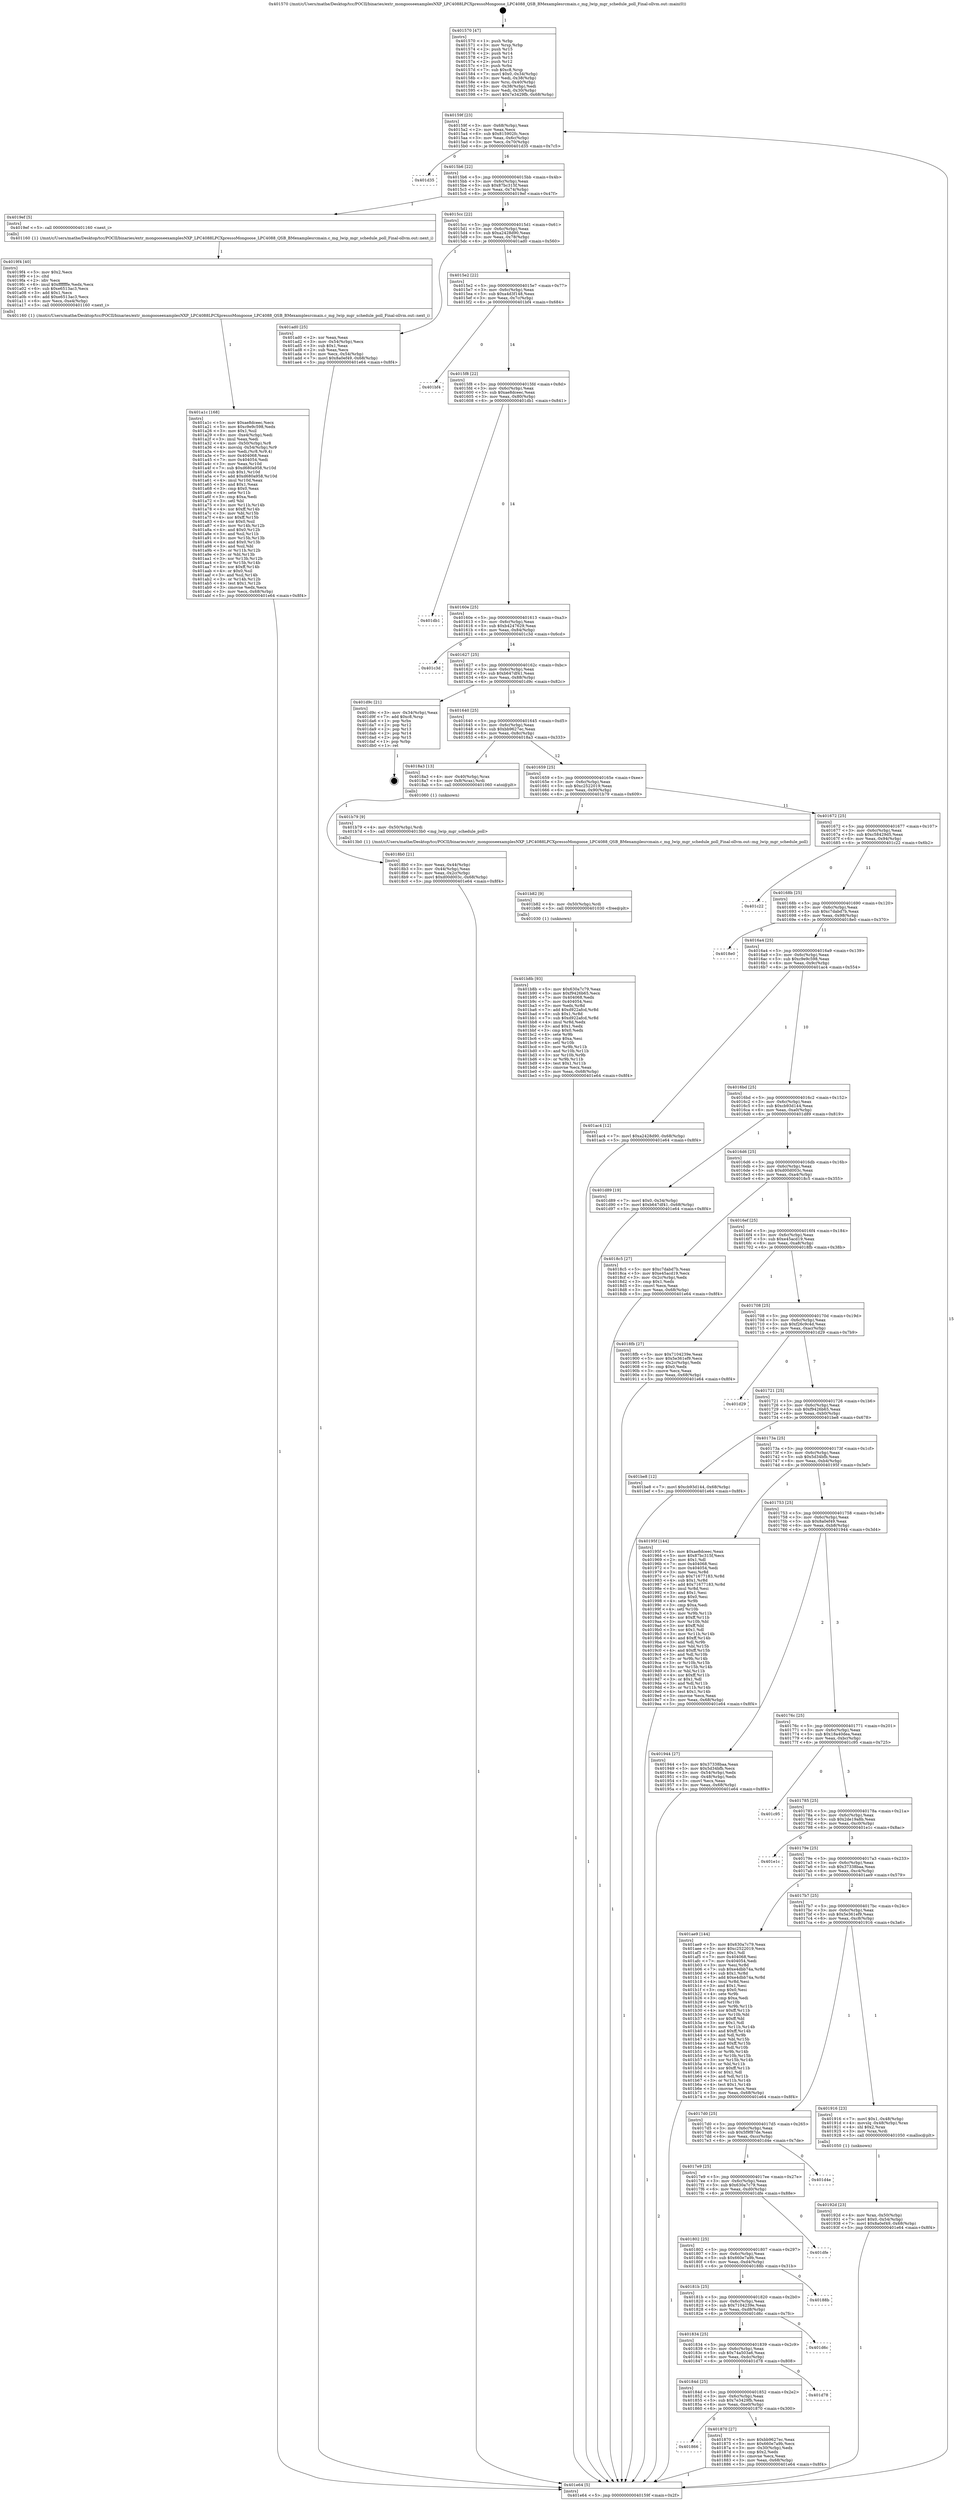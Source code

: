 digraph "0x401570" {
  label = "0x401570 (/mnt/c/Users/mathe/Desktop/tcc/POCII/binaries/extr_mongooseexamplesNXP_LPC4088LPCXpressoMongoose_LPC4088_QSB_BMexamplesrcmain.c_mg_lwip_mgr_schedule_poll_Final-ollvm.out::main(0))"
  labelloc = "t"
  node[shape=record]

  Entry [label="",width=0.3,height=0.3,shape=circle,fillcolor=black,style=filled]
  "0x40159f" [label="{
     0x40159f [23]\l
     | [instrs]\l
     &nbsp;&nbsp;0x40159f \<+3\>: mov -0x68(%rbp),%eax\l
     &nbsp;&nbsp;0x4015a2 \<+2\>: mov %eax,%ecx\l
     &nbsp;&nbsp;0x4015a4 \<+6\>: sub $0x815902fc,%ecx\l
     &nbsp;&nbsp;0x4015aa \<+3\>: mov %eax,-0x6c(%rbp)\l
     &nbsp;&nbsp;0x4015ad \<+3\>: mov %ecx,-0x70(%rbp)\l
     &nbsp;&nbsp;0x4015b0 \<+6\>: je 0000000000401d35 \<main+0x7c5\>\l
  }"]
  "0x401d35" [label="{
     0x401d35\l
  }", style=dashed]
  "0x4015b6" [label="{
     0x4015b6 [22]\l
     | [instrs]\l
     &nbsp;&nbsp;0x4015b6 \<+5\>: jmp 00000000004015bb \<main+0x4b\>\l
     &nbsp;&nbsp;0x4015bb \<+3\>: mov -0x6c(%rbp),%eax\l
     &nbsp;&nbsp;0x4015be \<+5\>: sub $0x87bc315f,%eax\l
     &nbsp;&nbsp;0x4015c3 \<+3\>: mov %eax,-0x74(%rbp)\l
     &nbsp;&nbsp;0x4015c6 \<+6\>: je 00000000004019ef \<main+0x47f\>\l
  }"]
  Exit [label="",width=0.3,height=0.3,shape=circle,fillcolor=black,style=filled,peripheries=2]
  "0x4019ef" [label="{
     0x4019ef [5]\l
     | [instrs]\l
     &nbsp;&nbsp;0x4019ef \<+5\>: call 0000000000401160 \<next_i\>\l
     | [calls]\l
     &nbsp;&nbsp;0x401160 \{1\} (/mnt/c/Users/mathe/Desktop/tcc/POCII/binaries/extr_mongooseexamplesNXP_LPC4088LPCXpressoMongoose_LPC4088_QSB_BMexamplesrcmain.c_mg_lwip_mgr_schedule_poll_Final-ollvm.out::next_i)\l
  }"]
  "0x4015cc" [label="{
     0x4015cc [22]\l
     | [instrs]\l
     &nbsp;&nbsp;0x4015cc \<+5\>: jmp 00000000004015d1 \<main+0x61\>\l
     &nbsp;&nbsp;0x4015d1 \<+3\>: mov -0x6c(%rbp),%eax\l
     &nbsp;&nbsp;0x4015d4 \<+5\>: sub $0xa2428d90,%eax\l
     &nbsp;&nbsp;0x4015d9 \<+3\>: mov %eax,-0x78(%rbp)\l
     &nbsp;&nbsp;0x4015dc \<+6\>: je 0000000000401ad0 \<main+0x560\>\l
  }"]
  "0x401b8b" [label="{
     0x401b8b [93]\l
     | [instrs]\l
     &nbsp;&nbsp;0x401b8b \<+5\>: mov $0x630a7c79,%eax\l
     &nbsp;&nbsp;0x401b90 \<+5\>: mov $0xf9426b65,%ecx\l
     &nbsp;&nbsp;0x401b95 \<+7\>: mov 0x404068,%edx\l
     &nbsp;&nbsp;0x401b9c \<+7\>: mov 0x404054,%esi\l
     &nbsp;&nbsp;0x401ba3 \<+3\>: mov %edx,%r8d\l
     &nbsp;&nbsp;0x401ba6 \<+7\>: add $0xd922afcd,%r8d\l
     &nbsp;&nbsp;0x401bad \<+4\>: sub $0x1,%r8d\l
     &nbsp;&nbsp;0x401bb1 \<+7\>: sub $0xd922afcd,%r8d\l
     &nbsp;&nbsp;0x401bb8 \<+4\>: imul %r8d,%edx\l
     &nbsp;&nbsp;0x401bbc \<+3\>: and $0x1,%edx\l
     &nbsp;&nbsp;0x401bbf \<+3\>: cmp $0x0,%edx\l
     &nbsp;&nbsp;0x401bc2 \<+4\>: sete %r9b\l
     &nbsp;&nbsp;0x401bc6 \<+3\>: cmp $0xa,%esi\l
     &nbsp;&nbsp;0x401bc9 \<+4\>: setl %r10b\l
     &nbsp;&nbsp;0x401bcd \<+3\>: mov %r9b,%r11b\l
     &nbsp;&nbsp;0x401bd0 \<+3\>: and %r10b,%r11b\l
     &nbsp;&nbsp;0x401bd3 \<+3\>: xor %r10b,%r9b\l
     &nbsp;&nbsp;0x401bd6 \<+3\>: or %r9b,%r11b\l
     &nbsp;&nbsp;0x401bd9 \<+4\>: test $0x1,%r11b\l
     &nbsp;&nbsp;0x401bdd \<+3\>: cmovne %ecx,%eax\l
     &nbsp;&nbsp;0x401be0 \<+3\>: mov %eax,-0x68(%rbp)\l
     &nbsp;&nbsp;0x401be3 \<+5\>: jmp 0000000000401e64 \<main+0x8f4\>\l
  }"]
  "0x401ad0" [label="{
     0x401ad0 [25]\l
     | [instrs]\l
     &nbsp;&nbsp;0x401ad0 \<+2\>: xor %eax,%eax\l
     &nbsp;&nbsp;0x401ad2 \<+3\>: mov -0x54(%rbp),%ecx\l
     &nbsp;&nbsp;0x401ad5 \<+3\>: sub $0x1,%eax\l
     &nbsp;&nbsp;0x401ad8 \<+2\>: sub %eax,%ecx\l
     &nbsp;&nbsp;0x401ada \<+3\>: mov %ecx,-0x54(%rbp)\l
     &nbsp;&nbsp;0x401add \<+7\>: movl $0x8a0ef49,-0x68(%rbp)\l
     &nbsp;&nbsp;0x401ae4 \<+5\>: jmp 0000000000401e64 \<main+0x8f4\>\l
  }"]
  "0x4015e2" [label="{
     0x4015e2 [22]\l
     | [instrs]\l
     &nbsp;&nbsp;0x4015e2 \<+5\>: jmp 00000000004015e7 \<main+0x77\>\l
     &nbsp;&nbsp;0x4015e7 \<+3\>: mov -0x6c(%rbp),%eax\l
     &nbsp;&nbsp;0x4015ea \<+5\>: sub $0xa4d3f148,%eax\l
     &nbsp;&nbsp;0x4015ef \<+3\>: mov %eax,-0x7c(%rbp)\l
     &nbsp;&nbsp;0x4015f2 \<+6\>: je 0000000000401bf4 \<main+0x684\>\l
  }"]
  "0x401b82" [label="{
     0x401b82 [9]\l
     | [instrs]\l
     &nbsp;&nbsp;0x401b82 \<+4\>: mov -0x50(%rbp),%rdi\l
     &nbsp;&nbsp;0x401b86 \<+5\>: call 0000000000401030 \<free@plt\>\l
     | [calls]\l
     &nbsp;&nbsp;0x401030 \{1\} (unknown)\l
  }"]
  "0x401bf4" [label="{
     0x401bf4\l
  }", style=dashed]
  "0x4015f8" [label="{
     0x4015f8 [22]\l
     | [instrs]\l
     &nbsp;&nbsp;0x4015f8 \<+5\>: jmp 00000000004015fd \<main+0x8d\>\l
     &nbsp;&nbsp;0x4015fd \<+3\>: mov -0x6c(%rbp),%eax\l
     &nbsp;&nbsp;0x401600 \<+5\>: sub $0xae8dceec,%eax\l
     &nbsp;&nbsp;0x401605 \<+3\>: mov %eax,-0x80(%rbp)\l
     &nbsp;&nbsp;0x401608 \<+6\>: je 0000000000401db1 \<main+0x841\>\l
  }"]
  "0x401a1c" [label="{
     0x401a1c [168]\l
     | [instrs]\l
     &nbsp;&nbsp;0x401a1c \<+5\>: mov $0xae8dceec,%ecx\l
     &nbsp;&nbsp;0x401a21 \<+5\>: mov $0xc9e9c598,%edx\l
     &nbsp;&nbsp;0x401a26 \<+3\>: mov $0x1,%sil\l
     &nbsp;&nbsp;0x401a29 \<+6\>: mov -0xe4(%rbp),%edi\l
     &nbsp;&nbsp;0x401a2f \<+3\>: imul %eax,%edi\l
     &nbsp;&nbsp;0x401a32 \<+4\>: mov -0x50(%rbp),%r8\l
     &nbsp;&nbsp;0x401a36 \<+4\>: movslq -0x54(%rbp),%r9\l
     &nbsp;&nbsp;0x401a3a \<+4\>: mov %edi,(%r8,%r9,4)\l
     &nbsp;&nbsp;0x401a3e \<+7\>: mov 0x404068,%eax\l
     &nbsp;&nbsp;0x401a45 \<+7\>: mov 0x404054,%edi\l
     &nbsp;&nbsp;0x401a4c \<+3\>: mov %eax,%r10d\l
     &nbsp;&nbsp;0x401a4f \<+7\>: sub $0xd680a958,%r10d\l
     &nbsp;&nbsp;0x401a56 \<+4\>: sub $0x1,%r10d\l
     &nbsp;&nbsp;0x401a5a \<+7\>: add $0xd680a958,%r10d\l
     &nbsp;&nbsp;0x401a61 \<+4\>: imul %r10d,%eax\l
     &nbsp;&nbsp;0x401a65 \<+3\>: and $0x1,%eax\l
     &nbsp;&nbsp;0x401a68 \<+3\>: cmp $0x0,%eax\l
     &nbsp;&nbsp;0x401a6b \<+4\>: sete %r11b\l
     &nbsp;&nbsp;0x401a6f \<+3\>: cmp $0xa,%edi\l
     &nbsp;&nbsp;0x401a72 \<+3\>: setl %bl\l
     &nbsp;&nbsp;0x401a75 \<+3\>: mov %r11b,%r14b\l
     &nbsp;&nbsp;0x401a78 \<+4\>: xor $0xff,%r14b\l
     &nbsp;&nbsp;0x401a7c \<+3\>: mov %bl,%r15b\l
     &nbsp;&nbsp;0x401a7f \<+4\>: xor $0xff,%r15b\l
     &nbsp;&nbsp;0x401a83 \<+4\>: xor $0x0,%sil\l
     &nbsp;&nbsp;0x401a87 \<+3\>: mov %r14b,%r12b\l
     &nbsp;&nbsp;0x401a8a \<+4\>: and $0x0,%r12b\l
     &nbsp;&nbsp;0x401a8e \<+3\>: and %sil,%r11b\l
     &nbsp;&nbsp;0x401a91 \<+3\>: mov %r15b,%r13b\l
     &nbsp;&nbsp;0x401a94 \<+4\>: and $0x0,%r13b\l
     &nbsp;&nbsp;0x401a98 \<+3\>: and %sil,%bl\l
     &nbsp;&nbsp;0x401a9b \<+3\>: or %r11b,%r12b\l
     &nbsp;&nbsp;0x401a9e \<+3\>: or %bl,%r13b\l
     &nbsp;&nbsp;0x401aa1 \<+3\>: xor %r13b,%r12b\l
     &nbsp;&nbsp;0x401aa4 \<+3\>: or %r15b,%r14b\l
     &nbsp;&nbsp;0x401aa7 \<+4\>: xor $0xff,%r14b\l
     &nbsp;&nbsp;0x401aab \<+4\>: or $0x0,%sil\l
     &nbsp;&nbsp;0x401aaf \<+3\>: and %sil,%r14b\l
     &nbsp;&nbsp;0x401ab2 \<+3\>: or %r14b,%r12b\l
     &nbsp;&nbsp;0x401ab5 \<+4\>: test $0x1,%r12b\l
     &nbsp;&nbsp;0x401ab9 \<+3\>: cmovne %edx,%ecx\l
     &nbsp;&nbsp;0x401abc \<+3\>: mov %ecx,-0x68(%rbp)\l
     &nbsp;&nbsp;0x401abf \<+5\>: jmp 0000000000401e64 \<main+0x8f4\>\l
  }"]
  "0x401db1" [label="{
     0x401db1\l
  }", style=dashed]
  "0x40160e" [label="{
     0x40160e [25]\l
     | [instrs]\l
     &nbsp;&nbsp;0x40160e \<+5\>: jmp 0000000000401613 \<main+0xa3\>\l
     &nbsp;&nbsp;0x401613 \<+3\>: mov -0x6c(%rbp),%eax\l
     &nbsp;&nbsp;0x401616 \<+5\>: sub $0xb4247629,%eax\l
     &nbsp;&nbsp;0x40161b \<+6\>: mov %eax,-0x84(%rbp)\l
     &nbsp;&nbsp;0x401621 \<+6\>: je 0000000000401c3d \<main+0x6cd\>\l
  }"]
  "0x4019f4" [label="{
     0x4019f4 [40]\l
     | [instrs]\l
     &nbsp;&nbsp;0x4019f4 \<+5\>: mov $0x2,%ecx\l
     &nbsp;&nbsp;0x4019f9 \<+1\>: cltd\l
     &nbsp;&nbsp;0x4019fa \<+2\>: idiv %ecx\l
     &nbsp;&nbsp;0x4019fc \<+6\>: imul $0xfffffffe,%edx,%ecx\l
     &nbsp;&nbsp;0x401a02 \<+6\>: sub $0xe6513ac3,%ecx\l
     &nbsp;&nbsp;0x401a08 \<+3\>: add $0x1,%ecx\l
     &nbsp;&nbsp;0x401a0b \<+6\>: add $0xe6513ac3,%ecx\l
     &nbsp;&nbsp;0x401a11 \<+6\>: mov %ecx,-0xe4(%rbp)\l
     &nbsp;&nbsp;0x401a17 \<+5\>: call 0000000000401160 \<next_i\>\l
     | [calls]\l
     &nbsp;&nbsp;0x401160 \{1\} (/mnt/c/Users/mathe/Desktop/tcc/POCII/binaries/extr_mongooseexamplesNXP_LPC4088LPCXpressoMongoose_LPC4088_QSB_BMexamplesrcmain.c_mg_lwip_mgr_schedule_poll_Final-ollvm.out::next_i)\l
  }"]
  "0x401c3d" [label="{
     0x401c3d\l
  }", style=dashed]
  "0x401627" [label="{
     0x401627 [25]\l
     | [instrs]\l
     &nbsp;&nbsp;0x401627 \<+5\>: jmp 000000000040162c \<main+0xbc\>\l
     &nbsp;&nbsp;0x40162c \<+3\>: mov -0x6c(%rbp),%eax\l
     &nbsp;&nbsp;0x40162f \<+5\>: sub $0xb647df41,%eax\l
     &nbsp;&nbsp;0x401634 \<+6\>: mov %eax,-0x88(%rbp)\l
     &nbsp;&nbsp;0x40163a \<+6\>: je 0000000000401d9c \<main+0x82c\>\l
  }"]
  "0x40192d" [label="{
     0x40192d [23]\l
     | [instrs]\l
     &nbsp;&nbsp;0x40192d \<+4\>: mov %rax,-0x50(%rbp)\l
     &nbsp;&nbsp;0x401931 \<+7\>: movl $0x0,-0x54(%rbp)\l
     &nbsp;&nbsp;0x401938 \<+7\>: movl $0x8a0ef49,-0x68(%rbp)\l
     &nbsp;&nbsp;0x40193f \<+5\>: jmp 0000000000401e64 \<main+0x8f4\>\l
  }"]
  "0x401d9c" [label="{
     0x401d9c [21]\l
     | [instrs]\l
     &nbsp;&nbsp;0x401d9c \<+3\>: mov -0x34(%rbp),%eax\l
     &nbsp;&nbsp;0x401d9f \<+7\>: add $0xc8,%rsp\l
     &nbsp;&nbsp;0x401da6 \<+1\>: pop %rbx\l
     &nbsp;&nbsp;0x401da7 \<+2\>: pop %r12\l
     &nbsp;&nbsp;0x401da9 \<+2\>: pop %r13\l
     &nbsp;&nbsp;0x401dab \<+2\>: pop %r14\l
     &nbsp;&nbsp;0x401dad \<+2\>: pop %r15\l
     &nbsp;&nbsp;0x401daf \<+1\>: pop %rbp\l
     &nbsp;&nbsp;0x401db0 \<+1\>: ret\l
  }"]
  "0x401640" [label="{
     0x401640 [25]\l
     | [instrs]\l
     &nbsp;&nbsp;0x401640 \<+5\>: jmp 0000000000401645 \<main+0xd5\>\l
     &nbsp;&nbsp;0x401645 \<+3\>: mov -0x6c(%rbp),%eax\l
     &nbsp;&nbsp;0x401648 \<+5\>: sub $0xbb9627ec,%eax\l
     &nbsp;&nbsp;0x40164d \<+6\>: mov %eax,-0x8c(%rbp)\l
     &nbsp;&nbsp;0x401653 \<+6\>: je 00000000004018a3 \<main+0x333\>\l
  }"]
  "0x4018b0" [label="{
     0x4018b0 [21]\l
     | [instrs]\l
     &nbsp;&nbsp;0x4018b0 \<+3\>: mov %eax,-0x44(%rbp)\l
     &nbsp;&nbsp;0x4018b3 \<+3\>: mov -0x44(%rbp),%eax\l
     &nbsp;&nbsp;0x4018b6 \<+3\>: mov %eax,-0x2c(%rbp)\l
     &nbsp;&nbsp;0x4018b9 \<+7\>: movl $0xd00d003c,-0x68(%rbp)\l
     &nbsp;&nbsp;0x4018c0 \<+5\>: jmp 0000000000401e64 \<main+0x8f4\>\l
  }"]
  "0x4018a3" [label="{
     0x4018a3 [13]\l
     | [instrs]\l
     &nbsp;&nbsp;0x4018a3 \<+4\>: mov -0x40(%rbp),%rax\l
     &nbsp;&nbsp;0x4018a7 \<+4\>: mov 0x8(%rax),%rdi\l
     &nbsp;&nbsp;0x4018ab \<+5\>: call 0000000000401060 \<atoi@plt\>\l
     | [calls]\l
     &nbsp;&nbsp;0x401060 \{1\} (unknown)\l
  }"]
  "0x401659" [label="{
     0x401659 [25]\l
     | [instrs]\l
     &nbsp;&nbsp;0x401659 \<+5\>: jmp 000000000040165e \<main+0xee\>\l
     &nbsp;&nbsp;0x40165e \<+3\>: mov -0x6c(%rbp),%eax\l
     &nbsp;&nbsp;0x401661 \<+5\>: sub $0xc2522019,%eax\l
     &nbsp;&nbsp;0x401666 \<+6\>: mov %eax,-0x90(%rbp)\l
     &nbsp;&nbsp;0x40166c \<+6\>: je 0000000000401b79 \<main+0x609\>\l
  }"]
  "0x401570" [label="{
     0x401570 [47]\l
     | [instrs]\l
     &nbsp;&nbsp;0x401570 \<+1\>: push %rbp\l
     &nbsp;&nbsp;0x401571 \<+3\>: mov %rsp,%rbp\l
     &nbsp;&nbsp;0x401574 \<+2\>: push %r15\l
     &nbsp;&nbsp;0x401576 \<+2\>: push %r14\l
     &nbsp;&nbsp;0x401578 \<+2\>: push %r13\l
     &nbsp;&nbsp;0x40157a \<+2\>: push %r12\l
     &nbsp;&nbsp;0x40157c \<+1\>: push %rbx\l
     &nbsp;&nbsp;0x40157d \<+7\>: sub $0xc8,%rsp\l
     &nbsp;&nbsp;0x401584 \<+7\>: movl $0x0,-0x34(%rbp)\l
     &nbsp;&nbsp;0x40158b \<+3\>: mov %edi,-0x38(%rbp)\l
     &nbsp;&nbsp;0x40158e \<+4\>: mov %rsi,-0x40(%rbp)\l
     &nbsp;&nbsp;0x401592 \<+3\>: mov -0x38(%rbp),%edi\l
     &nbsp;&nbsp;0x401595 \<+3\>: mov %edi,-0x30(%rbp)\l
     &nbsp;&nbsp;0x401598 \<+7\>: movl $0x7e3429fb,-0x68(%rbp)\l
  }"]
  "0x401b79" [label="{
     0x401b79 [9]\l
     | [instrs]\l
     &nbsp;&nbsp;0x401b79 \<+4\>: mov -0x50(%rbp),%rdi\l
     &nbsp;&nbsp;0x401b7d \<+5\>: call 00000000004013b0 \<mg_lwip_mgr_schedule_poll\>\l
     | [calls]\l
     &nbsp;&nbsp;0x4013b0 \{1\} (/mnt/c/Users/mathe/Desktop/tcc/POCII/binaries/extr_mongooseexamplesNXP_LPC4088LPCXpressoMongoose_LPC4088_QSB_BMexamplesrcmain.c_mg_lwip_mgr_schedule_poll_Final-ollvm.out::mg_lwip_mgr_schedule_poll)\l
  }"]
  "0x401672" [label="{
     0x401672 [25]\l
     | [instrs]\l
     &nbsp;&nbsp;0x401672 \<+5\>: jmp 0000000000401677 \<main+0x107\>\l
     &nbsp;&nbsp;0x401677 \<+3\>: mov -0x6c(%rbp),%eax\l
     &nbsp;&nbsp;0x40167a \<+5\>: sub $0xc58429d5,%eax\l
     &nbsp;&nbsp;0x40167f \<+6\>: mov %eax,-0x94(%rbp)\l
     &nbsp;&nbsp;0x401685 \<+6\>: je 0000000000401c22 \<main+0x6b2\>\l
  }"]
  "0x401e64" [label="{
     0x401e64 [5]\l
     | [instrs]\l
     &nbsp;&nbsp;0x401e64 \<+5\>: jmp 000000000040159f \<main+0x2f\>\l
  }"]
  "0x401c22" [label="{
     0x401c22\l
  }", style=dashed]
  "0x40168b" [label="{
     0x40168b [25]\l
     | [instrs]\l
     &nbsp;&nbsp;0x40168b \<+5\>: jmp 0000000000401690 \<main+0x120\>\l
     &nbsp;&nbsp;0x401690 \<+3\>: mov -0x6c(%rbp),%eax\l
     &nbsp;&nbsp;0x401693 \<+5\>: sub $0xc7dabd7b,%eax\l
     &nbsp;&nbsp;0x401698 \<+6\>: mov %eax,-0x98(%rbp)\l
     &nbsp;&nbsp;0x40169e \<+6\>: je 00000000004018e0 \<main+0x370\>\l
  }"]
  "0x401866" [label="{
     0x401866\l
  }", style=dashed]
  "0x4018e0" [label="{
     0x4018e0\l
  }", style=dashed]
  "0x4016a4" [label="{
     0x4016a4 [25]\l
     | [instrs]\l
     &nbsp;&nbsp;0x4016a4 \<+5\>: jmp 00000000004016a9 \<main+0x139\>\l
     &nbsp;&nbsp;0x4016a9 \<+3\>: mov -0x6c(%rbp),%eax\l
     &nbsp;&nbsp;0x4016ac \<+5\>: sub $0xc9e9c598,%eax\l
     &nbsp;&nbsp;0x4016b1 \<+6\>: mov %eax,-0x9c(%rbp)\l
     &nbsp;&nbsp;0x4016b7 \<+6\>: je 0000000000401ac4 \<main+0x554\>\l
  }"]
  "0x401870" [label="{
     0x401870 [27]\l
     | [instrs]\l
     &nbsp;&nbsp;0x401870 \<+5\>: mov $0xbb9627ec,%eax\l
     &nbsp;&nbsp;0x401875 \<+5\>: mov $0x660e7a9b,%ecx\l
     &nbsp;&nbsp;0x40187a \<+3\>: mov -0x30(%rbp),%edx\l
     &nbsp;&nbsp;0x40187d \<+3\>: cmp $0x2,%edx\l
     &nbsp;&nbsp;0x401880 \<+3\>: cmovne %ecx,%eax\l
     &nbsp;&nbsp;0x401883 \<+3\>: mov %eax,-0x68(%rbp)\l
     &nbsp;&nbsp;0x401886 \<+5\>: jmp 0000000000401e64 \<main+0x8f4\>\l
  }"]
  "0x401ac4" [label="{
     0x401ac4 [12]\l
     | [instrs]\l
     &nbsp;&nbsp;0x401ac4 \<+7\>: movl $0xa2428d90,-0x68(%rbp)\l
     &nbsp;&nbsp;0x401acb \<+5\>: jmp 0000000000401e64 \<main+0x8f4\>\l
  }"]
  "0x4016bd" [label="{
     0x4016bd [25]\l
     | [instrs]\l
     &nbsp;&nbsp;0x4016bd \<+5\>: jmp 00000000004016c2 \<main+0x152\>\l
     &nbsp;&nbsp;0x4016c2 \<+3\>: mov -0x6c(%rbp),%eax\l
     &nbsp;&nbsp;0x4016c5 \<+5\>: sub $0xcb93d144,%eax\l
     &nbsp;&nbsp;0x4016ca \<+6\>: mov %eax,-0xa0(%rbp)\l
     &nbsp;&nbsp;0x4016d0 \<+6\>: je 0000000000401d89 \<main+0x819\>\l
  }"]
  "0x40184d" [label="{
     0x40184d [25]\l
     | [instrs]\l
     &nbsp;&nbsp;0x40184d \<+5\>: jmp 0000000000401852 \<main+0x2e2\>\l
     &nbsp;&nbsp;0x401852 \<+3\>: mov -0x6c(%rbp),%eax\l
     &nbsp;&nbsp;0x401855 \<+5\>: sub $0x7e3429fb,%eax\l
     &nbsp;&nbsp;0x40185a \<+6\>: mov %eax,-0xe0(%rbp)\l
     &nbsp;&nbsp;0x401860 \<+6\>: je 0000000000401870 \<main+0x300\>\l
  }"]
  "0x401d89" [label="{
     0x401d89 [19]\l
     | [instrs]\l
     &nbsp;&nbsp;0x401d89 \<+7\>: movl $0x0,-0x34(%rbp)\l
     &nbsp;&nbsp;0x401d90 \<+7\>: movl $0xb647df41,-0x68(%rbp)\l
     &nbsp;&nbsp;0x401d97 \<+5\>: jmp 0000000000401e64 \<main+0x8f4\>\l
  }"]
  "0x4016d6" [label="{
     0x4016d6 [25]\l
     | [instrs]\l
     &nbsp;&nbsp;0x4016d6 \<+5\>: jmp 00000000004016db \<main+0x16b\>\l
     &nbsp;&nbsp;0x4016db \<+3\>: mov -0x6c(%rbp),%eax\l
     &nbsp;&nbsp;0x4016de \<+5\>: sub $0xd00d003c,%eax\l
     &nbsp;&nbsp;0x4016e3 \<+6\>: mov %eax,-0xa4(%rbp)\l
     &nbsp;&nbsp;0x4016e9 \<+6\>: je 00000000004018c5 \<main+0x355\>\l
  }"]
  "0x401d78" [label="{
     0x401d78\l
  }", style=dashed]
  "0x4018c5" [label="{
     0x4018c5 [27]\l
     | [instrs]\l
     &nbsp;&nbsp;0x4018c5 \<+5\>: mov $0xc7dabd7b,%eax\l
     &nbsp;&nbsp;0x4018ca \<+5\>: mov $0xe45acd19,%ecx\l
     &nbsp;&nbsp;0x4018cf \<+3\>: mov -0x2c(%rbp),%edx\l
     &nbsp;&nbsp;0x4018d2 \<+3\>: cmp $0x1,%edx\l
     &nbsp;&nbsp;0x4018d5 \<+3\>: cmovl %ecx,%eax\l
     &nbsp;&nbsp;0x4018d8 \<+3\>: mov %eax,-0x68(%rbp)\l
     &nbsp;&nbsp;0x4018db \<+5\>: jmp 0000000000401e64 \<main+0x8f4\>\l
  }"]
  "0x4016ef" [label="{
     0x4016ef [25]\l
     | [instrs]\l
     &nbsp;&nbsp;0x4016ef \<+5\>: jmp 00000000004016f4 \<main+0x184\>\l
     &nbsp;&nbsp;0x4016f4 \<+3\>: mov -0x6c(%rbp),%eax\l
     &nbsp;&nbsp;0x4016f7 \<+5\>: sub $0xe45acd19,%eax\l
     &nbsp;&nbsp;0x4016fc \<+6\>: mov %eax,-0xa8(%rbp)\l
     &nbsp;&nbsp;0x401702 \<+6\>: je 00000000004018fb \<main+0x38b\>\l
  }"]
  "0x401834" [label="{
     0x401834 [25]\l
     | [instrs]\l
     &nbsp;&nbsp;0x401834 \<+5\>: jmp 0000000000401839 \<main+0x2c9\>\l
     &nbsp;&nbsp;0x401839 \<+3\>: mov -0x6c(%rbp),%eax\l
     &nbsp;&nbsp;0x40183c \<+5\>: sub $0x74a503a6,%eax\l
     &nbsp;&nbsp;0x401841 \<+6\>: mov %eax,-0xdc(%rbp)\l
     &nbsp;&nbsp;0x401847 \<+6\>: je 0000000000401d78 \<main+0x808\>\l
  }"]
  "0x4018fb" [label="{
     0x4018fb [27]\l
     | [instrs]\l
     &nbsp;&nbsp;0x4018fb \<+5\>: mov $0x7104239e,%eax\l
     &nbsp;&nbsp;0x401900 \<+5\>: mov $0x5e361ef9,%ecx\l
     &nbsp;&nbsp;0x401905 \<+3\>: mov -0x2c(%rbp),%edx\l
     &nbsp;&nbsp;0x401908 \<+3\>: cmp $0x0,%edx\l
     &nbsp;&nbsp;0x40190b \<+3\>: cmove %ecx,%eax\l
     &nbsp;&nbsp;0x40190e \<+3\>: mov %eax,-0x68(%rbp)\l
     &nbsp;&nbsp;0x401911 \<+5\>: jmp 0000000000401e64 \<main+0x8f4\>\l
  }"]
  "0x401708" [label="{
     0x401708 [25]\l
     | [instrs]\l
     &nbsp;&nbsp;0x401708 \<+5\>: jmp 000000000040170d \<main+0x19d\>\l
     &nbsp;&nbsp;0x40170d \<+3\>: mov -0x6c(%rbp),%eax\l
     &nbsp;&nbsp;0x401710 \<+5\>: sub $0xf26c9c4d,%eax\l
     &nbsp;&nbsp;0x401715 \<+6\>: mov %eax,-0xac(%rbp)\l
     &nbsp;&nbsp;0x40171b \<+6\>: je 0000000000401d29 \<main+0x7b9\>\l
  }"]
  "0x401d6c" [label="{
     0x401d6c\l
  }", style=dashed]
  "0x401d29" [label="{
     0x401d29\l
  }", style=dashed]
  "0x401721" [label="{
     0x401721 [25]\l
     | [instrs]\l
     &nbsp;&nbsp;0x401721 \<+5\>: jmp 0000000000401726 \<main+0x1b6\>\l
     &nbsp;&nbsp;0x401726 \<+3\>: mov -0x6c(%rbp),%eax\l
     &nbsp;&nbsp;0x401729 \<+5\>: sub $0xf9426b65,%eax\l
     &nbsp;&nbsp;0x40172e \<+6\>: mov %eax,-0xb0(%rbp)\l
     &nbsp;&nbsp;0x401734 \<+6\>: je 0000000000401be8 \<main+0x678\>\l
  }"]
  "0x40181b" [label="{
     0x40181b [25]\l
     | [instrs]\l
     &nbsp;&nbsp;0x40181b \<+5\>: jmp 0000000000401820 \<main+0x2b0\>\l
     &nbsp;&nbsp;0x401820 \<+3\>: mov -0x6c(%rbp),%eax\l
     &nbsp;&nbsp;0x401823 \<+5\>: sub $0x7104239e,%eax\l
     &nbsp;&nbsp;0x401828 \<+6\>: mov %eax,-0xd8(%rbp)\l
     &nbsp;&nbsp;0x40182e \<+6\>: je 0000000000401d6c \<main+0x7fc\>\l
  }"]
  "0x401be8" [label="{
     0x401be8 [12]\l
     | [instrs]\l
     &nbsp;&nbsp;0x401be8 \<+7\>: movl $0xcb93d144,-0x68(%rbp)\l
     &nbsp;&nbsp;0x401bef \<+5\>: jmp 0000000000401e64 \<main+0x8f4\>\l
  }"]
  "0x40173a" [label="{
     0x40173a [25]\l
     | [instrs]\l
     &nbsp;&nbsp;0x40173a \<+5\>: jmp 000000000040173f \<main+0x1cf\>\l
     &nbsp;&nbsp;0x40173f \<+3\>: mov -0x6c(%rbp),%eax\l
     &nbsp;&nbsp;0x401742 \<+5\>: sub $0x5d34bfb,%eax\l
     &nbsp;&nbsp;0x401747 \<+6\>: mov %eax,-0xb4(%rbp)\l
     &nbsp;&nbsp;0x40174d \<+6\>: je 000000000040195f \<main+0x3ef\>\l
  }"]
  "0x40188b" [label="{
     0x40188b\l
  }", style=dashed]
  "0x40195f" [label="{
     0x40195f [144]\l
     | [instrs]\l
     &nbsp;&nbsp;0x40195f \<+5\>: mov $0xae8dceec,%eax\l
     &nbsp;&nbsp;0x401964 \<+5\>: mov $0x87bc315f,%ecx\l
     &nbsp;&nbsp;0x401969 \<+2\>: mov $0x1,%dl\l
     &nbsp;&nbsp;0x40196b \<+7\>: mov 0x404068,%esi\l
     &nbsp;&nbsp;0x401972 \<+7\>: mov 0x404054,%edi\l
     &nbsp;&nbsp;0x401979 \<+3\>: mov %esi,%r8d\l
     &nbsp;&nbsp;0x40197c \<+7\>: sub $0x71677183,%r8d\l
     &nbsp;&nbsp;0x401983 \<+4\>: sub $0x1,%r8d\l
     &nbsp;&nbsp;0x401987 \<+7\>: add $0x71677183,%r8d\l
     &nbsp;&nbsp;0x40198e \<+4\>: imul %r8d,%esi\l
     &nbsp;&nbsp;0x401992 \<+3\>: and $0x1,%esi\l
     &nbsp;&nbsp;0x401995 \<+3\>: cmp $0x0,%esi\l
     &nbsp;&nbsp;0x401998 \<+4\>: sete %r9b\l
     &nbsp;&nbsp;0x40199c \<+3\>: cmp $0xa,%edi\l
     &nbsp;&nbsp;0x40199f \<+4\>: setl %r10b\l
     &nbsp;&nbsp;0x4019a3 \<+3\>: mov %r9b,%r11b\l
     &nbsp;&nbsp;0x4019a6 \<+4\>: xor $0xff,%r11b\l
     &nbsp;&nbsp;0x4019aa \<+3\>: mov %r10b,%bl\l
     &nbsp;&nbsp;0x4019ad \<+3\>: xor $0xff,%bl\l
     &nbsp;&nbsp;0x4019b0 \<+3\>: xor $0x1,%dl\l
     &nbsp;&nbsp;0x4019b3 \<+3\>: mov %r11b,%r14b\l
     &nbsp;&nbsp;0x4019b6 \<+4\>: and $0xff,%r14b\l
     &nbsp;&nbsp;0x4019ba \<+3\>: and %dl,%r9b\l
     &nbsp;&nbsp;0x4019bd \<+3\>: mov %bl,%r15b\l
     &nbsp;&nbsp;0x4019c0 \<+4\>: and $0xff,%r15b\l
     &nbsp;&nbsp;0x4019c4 \<+3\>: and %dl,%r10b\l
     &nbsp;&nbsp;0x4019c7 \<+3\>: or %r9b,%r14b\l
     &nbsp;&nbsp;0x4019ca \<+3\>: or %r10b,%r15b\l
     &nbsp;&nbsp;0x4019cd \<+3\>: xor %r15b,%r14b\l
     &nbsp;&nbsp;0x4019d0 \<+3\>: or %bl,%r11b\l
     &nbsp;&nbsp;0x4019d3 \<+4\>: xor $0xff,%r11b\l
     &nbsp;&nbsp;0x4019d7 \<+3\>: or $0x1,%dl\l
     &nbsp;&nbsp;0x4019da \<+3\>: and %dl,%r11b\l
     &nbsp;&nbsp;0x4019dd \<+3\>: or %r11b,%r14b\l
     &nbsp;&nbsp;0x4019e0 \<+4\>: test $0x1,%r14b\l
     &nbsp;&nbsp;0x4019e4 \<+3\>: cmovne %ecx,%eax\l
     &nbsp;&nbsp;0x4019e7 \<+3\>: mov %eax,-0x68(%rbp)\l
     &nbsp;&nbsp;0x4019ea \<+5\>: jmp 0000000000401e64 \<main+0x8f4\>\l
  }"]
  "0x401753" [label="{
     0x401753 [25]\l
     | [instrs]\l
     &nbsp;&nbsp;0x401753 \<+5\>: jmp 0000000000401758 \<main+0x1e8\>\l
     &nbsp;&nbsp;0x401758 \<+3\>: mov -0x6c(%rbp),%eax\l
     &nbsp;&nbsp;0x40175b \<+5\>: sub $0x8a0ef49,%eax\l
     &nbsp;&nbsp;0x401760 \<+6\>: mov %eax,-0xb8(%rbp)\l
     &nbsp;&nbsp;0x401766 \<+6\>: je 0000000000401944 \<main+0x3d4\>\l
  }"]
  "0x401802" [label="{
     0x401802 [25]\l
     | [instrs]\l
     &nbsp;&nbsp;0x401802 \<+5\>: jmp 0000000000401807 \<main+0x297\>\l
     &nbsp;&nbsp;0x401807 \<+3\>: mov -0x6c(%rbp),%eax\l
     &nbsp;&nbsp;0x40180a \<+5\>: sub $0x660e7a9b,%eax\l
     &nbsp;&nbsp;0x40180f \<+6\>: mov %eax,-0xd4(%rbp)\l
     &nbsp;&nbsp;0x401815 \<+6\>: je 000000000040188b \<main+0x31b\>\l
  }"]
  "0x401944" [label="{
     0x401944 [27]\l
     | [instrs]\l
     &nbsp;&nbsp;0x401944 \<+5\>: mov $0x37338baa,%eax\l
     &nbsp;&nbsp;0x401949 \<+5\>: mov $0x5d34bfb,%ecx\l
     &nbsp;&nbsp;0x40194e \<+3\>: mov -0x54(%rbp),%edx\l
     &nbsp;&nbsp;0x401951 \<+3\>: cmp -0x48(%rbp),%edx\l
     &nbsp;&nbsp;0x401954 \<+3\>: cmovl %ecx,%eax\l
     &nbsp;&nbsp;0x401957 \<+3\>: mov %eax,-0x68(%rbp)\l
     &nbsp;&nbsp;0x40195a \<+5\>: jmp 0000000000401e64 \<main+0x8f4\>\l
  }"]
  "0x40176c" [label="{
     0x40176c [25]\l
     | [instrs]\l
     &nbsp;&nbsp;0x40176c \<+5\>: jmp 0000000000401771 \<main+0x201\>\l
     &nbsp;&nbsp;0x401771 \<+3\>: mov -0x6c(%rbp),%eax\l
     &nbsp;&nbsp;0x401774 \<+5\>: sub $0x18a40dea,%eax\l
     &nbsp;&nbsp;0x401779 \<+6\>: mov %eax,-0xbc(%rbp)\l
     &nbsp;&nbsp;0x40177f \<+6\>: je 0000000000401c95 \<main+0x725\>\l
  }"]
  "0x401dfe" [label="{
     0x401dfe\l
  }", style=dashed]
  "0x401c95" [label="{
     0x401c95\l
  }", style=dashed]
  "0x401785" [label="{
     0x401785 [25]\l
     | [instrs]\l
     &nbsp;&nbsp;0x401785 \<+5\>: jmp 000000000040178a \<main+0x21a\>\l
     &nbsp;&nbsp;0x40178a \<+3\>: mov -0x6c(%rbp),%eax\l
     &nbsp;&nbsp;0x40178d \<+5\>: sub $0x2de19a8b,%eax\l
     &nbsp;&nbsp;0x401792 \<+6\>: mov %eax,-0xc0(%rbp)\l
     &nbsp;&nbsp;0x401798 \<+6\>: je 0000000000401e1c \<main+0x8ac\>\l
  }"]
  "0x4017e9" [label="{
     0x4017e9 [25]\l
     | [instrs]\l
     &nbsp;&nbsp;0x4017e9 \<+5\>: jmp 00000000004017ee \<main+0x27e\>\l
     &nbsp;&nbsp;0x4017ee \<+3\>: mov -0x6c(%rbp),%eax\l
     &nbsp;&nbsp;0x4017f1 \<+5\>: sub $0x630a7c79,%eax\l
     &nbsp;&nbsp;0x4017f6 \<+6\>: mov %eax,-0xd0(%rbp)\l
     &nbsp;&nbsp;0x4017fc \<+6\>: je 0000000000401dfe \<main+0x88e\>\l
  }"]
  "0x401e1c" [label="{
     0x401e1c\l
  }", style=dashed]
  "0x40179e" [label="{
     0x40179e [25]\l
     | [instrs]\l
     &nbsp;&nbsp;0x40179e \<+5\>: jmp 00000000004017a3 \<main+0x233\>\l
     &nbsp;&nbsp;0x4017a3 \<+3\>: mov -0x6c(%rbp),%eax\l
     &nbsp;&nbsp;0x4017a6 \<+5\>: sub $0x37338baa,%eax\l
     &nbsp;&nbsp;0x4017ab \<+6\>: mov %eax,-0xc4(%rbp)\l
     &nbsp;&nbsp;0x4017b1 \<+6\>: je 0000000000401ae9 \<main+0x579\>\l
  }"]
  "0x401d4e" [label="{
     0x401d4e\l
  }", style=dashed]
  "0x401ae9" [label="{
     0x401ae9 [144]\l
     | [instrs]\l
     &nbsp;&nbsp;0x401ae9 \<+5\>: mov $0x630a7c79,%eax\l
     &nbsp;&nbsp;0x401aee \<+5\>: mov $0xc2522019,%ecx\l
     &nbsp;&nbsp;0x401af3 \<+2\>: mov $0x1,%dl\l
     &nbsp;&nbsp;0x401af5 \<+7\>: mov 0x404068,%esi\l
     &nbsp;&nbsp;0x401afc \<+7\>: mov 0x404054,%edi\l
     &nbsp;&nbsp;0x401b03 \<+3\>: mov %esi,%r8d\l
     &nbsp;&nbsp;0x401b06 \<+7\>: sub $0xe4dbb74a,%r8d\l
     &nbsp;&nbsp;0x401b0d \<+4\>: sub $0x1,%r8d\l
     &nbsp;&nbsp;0x401b11 \<+7\>: add $0xe4dbb74a,%r8d\l
     &nbsp;&nbsp;0x401b18 \<+4\>: imul %r8d,%esi\l
     &nbsp;&nbsp;0x401b1c \<+3\>: and $0x1,%esi\l
     &nbsp;&nbsp;0x401b1f \<+3\>: cmp $0x0,%esi\l
     &nbsp;&nbsp;0x401b22 \<+4\>: sete %r9b\l
     &nbsp;&nbsp;0x401b26 \<+3\>: cmp $0xa,%edi\l
     &nbsp;&nbsp;0x401b29 \<+4\>: setl %r10b\l
     &nbsp;&nbsp;0x401b2d \<+3\>: mov %r9b,%r11b\l
     &nbsp;&nbsp;0x401b30 \<+4\>: xor $0xff,%r11b\l
     &nbsp;&nbsp;0x401b34 \<+3\>: mov %r10b,%bl\l
     &nbsp;&nbsp;0x401b37 \<+3\>: xor $0xff,%bl\l
     &nbsp;&nbsp;0x401b3a \<+3\>: xor $0x1,%dl\l
     &nbsp;&nbsp;0x401b3d \<+3\>: mov %r11b,%r14b\l
     &nbsp;&nbsp;0x401b40 \<+4\>: and $0xff,%r14b\l
     &nbsp;&nbsp;0x401b44 \<+3\>: and %dl,%r9b\l
     &nbsp;&nbsp;0x401b47 \<+3\>: mov %bl,%r15b\l
     &nbsp;&nbsp;0x401b4a \<+4\>: and $0xff,%r15b\l
     &nbsp;&nbsp;0x401b4e \<+3\>: and %dl,%r10b\l
     &nbsp;&nbsp;0x401b51 \<+3\>: or %r9b,%r14b\l
     &nbsp;&nbsp;0x401b54 \<+3\>: or %r10b,%r15b\l
     &nbsp;&nbsp;0x401b57 \<+3\>: xor %r15b,%r14b\l
     &nbsp;&nbsp;0x401b5a \<+3\>: or %bl,%r11b\l
     &nbsp;&nbsp;0x401b5d \<+4\>: xor $0xff,%r11b\l
     &nbsp;&nbsp;0x401b61 \<+3\>: or $0x1,%dl\l
     &nbsp;&nbsp;0x401b64 \<+3\>: and %dl,%r11b\l
     &nbsp;&nbsp;0x401b67 \<+3\>: or %r11b,%r14b\l
     &nbsp;&nbsp;0x401b6a \<+4\>: test $0x1,%r14b\l
     &nbsp;&nbsp;0x401b6e \<+3\>: cmovne %ecx,%eax\l
     &nbsp;&nbsp;0x401b71 \<+3\>: mov %eax,-0x68(%rbp)\l
     &nbsp;&nbsp;0x401b74 \<+5\>: jmp 0000000000401e64 \<main+0x8f4\>\l
  }"]
  "0x4017b7" [label="{
     0x4017b7 [25]\l
     | [instrs]\l
     &nbsp;&nbsp;0x4017b7 \<+5\>: jmp 00000000004017bc \<main+0x24c\>\l
     &nbsp;&nbsp;0x4017bc \<+3\>: mov -0x6c(%rbp),%eax\l
     &nbsp;&nbsp;0x4017bf \<+5\>: sub $0x5e361ef9,%eax\l
     &nbsp;&nbsp;0x4017c4 \<+6\>: mov %eax,-0xc8(%rbp)\l
     &nbsp;&nbsp;0x4017ca \<+6\>: je 0000000000401916 \<main+0x3a6\>\l
  }"]
  "0x4017d0" [label="{
     0x4017d0 [25]\l
     | [instrs]\l
     &nbsp;&nbsp;0x4017d0 \<+5\>: jmp 00000000004017d5 \<main+0x265\>\l
     &nbsp;&nbsp;0x4017d5 \<+3\>: mov -0x6c(%rbp),%eax\l
     &nbsp;&nbsp;0x4017d8 \<+5\>: sub $0x5f9f87de,%eax\l
     &nbsp;&nbsp;0x4017dd \<+6\>: mov %eax,-0xcc(%rbp)\l
     &nbsp;&nbsp;0x4017e3 \<+6\>: je 0000000000401d4e \<main+0x7de\>\l
  }"]
  "0x401916" [label="{
     0x401916 [23]\l
     | [instrs]\l
     &nbsp;&nbsp;0x401916 \<+7\>: movl $0x1,-0x48(%rbp)\l
     &nbsp;&nbsp;0x40191d \<+4\>: movslq -0x48(%rbp),%rax\l
     &nbsp;&nbsp;0x401921 \<+4\>: shl $0x2,%rax\l
     &nbsp;&nbsp;0x401925 \<+3\>: mov %rax,%rdi\l
     &nbsp;&nbsp;0x401928 \<+5\>: call 0000000000401050 \<malloc@plt\>\l
     | [calls]\l
     &nbsp;&nbsp;0x401050 \{1\} (unknown)\l
  }"]
  Entry -> "0x401570" [label=" 1"]
  "0x40159f" -> "0x401d35" [label=" 0"]
  "0x40159f" -> "0x4015b6" [label=" 16"]
  "0x401d9c" -> Exit [label=" 1"]
  "0x4015b6" -> "0x4019ef" [label=" 1"]
  "0x4015b6" -> "0x4015cc" [label=" 15"]
  "0x401d89" -> "0x401e64" [label=" 1"]
  "0x4015cc" -> "0x401ad0" [label=" 1"]
  "0x4015cc" -> "0x4015e2" [label=" 14"]
  "0x401be8" -> "0x401e64" [label=" 1"]
  "0x4015e2" -> "0x401bf4" [label=" 0"]
  "0x4015e2" -> "0x4015f8" [label=" 14"]
  "0x401b8b" -> "0x401e64" [label=" 1"]
  "0x4015f8" -> "0x401db1" [label=" 0"]
  "0x4015f8" -> "0x40160e" [label=" 14"]
  "0x401b82" -> "0x401b8b" [label=" 1"]
  "0x40160e" -> "0x401c3d" [label=" 0"]
  "0x40160e" -> "0x401627" [label=" 14"]
  "0x401b79" -> "0x401b82" [label=" 1"]
  "0x401627" -> "0x401d9c" [label=" 1"]
  "0x401627" -> "0x401640" [label=" 13"]
  "0x401ae9" -> "0x401e64" [label=" 1"]
  "0x401640" -> "0x4018a3" [label=" 1"]
  "0x401640" -> "0x401659" [label=" 12"]
  "0x401ad0" -> "0x401e64" [label=" 1"]
  "0x401659" -> "0x401b79" [label=" 1"]
  "0x401659" -> "0x401672" [label=" 11"]
  "0x401ac4" -> "0x401e64" [label=" 1"]
  "0x401672" -> "0x401c22" [label=" 0"]
  "0x401672" -> "0x40168b" [label=" 11"]
  "0x401a1c" -> "0x401e64" [label=" 1"]
  "0x40168b" -> "0x4018e0" [label=" 0"]
  "0x40168b" -> "0x4016a4" [label=" 11"]
  "0x4019f4" -> "0x401a1c" [label=" 1"]
  "0x4016a4" -> "0x401ac4" [label=" 1"]
  "0x4016a4" -> "0x4016bd" [label=" 10"]
  "0x4019ef" -> "0x4019f4" [label=" 1"]
  "0x4016bd" -> "0x401d89" [label=" 1"]
  "0x4016bd" -> "0x4016d6" [label=" 9"]
  "0x401944" -> "0x401e64" [label=" 2"]
  "0x4016d6" -> "0x4018c5" [label=" 1"]
  "0x4016d6" -> "0x4016ef" [label=" 8"]
  "0x40192d" -> "0x401e64" [label=" 1"]
  "0x4016ef" -> "0x4018fb" [label=" 1"]
  "0x4016ef" -> "0x401708" [label=" 7"]
  "0x4018fb" -> "0x401e64" [label=" 1"]
  "0x401708" -> "0x401d29" [label=" 0"]
  "0x401708" -> "0x401721" [label=" 7"]
  "0x4018c5" -> "0x401e64" [label=" 1"]
  "0x401721" -> "0x401be8" [label=" 1"]
  "0x401721" -> "0x40173a" [label=" 6"]
  "0x4018a3" -> "0x4018b0" [label=" 1"]
  "0x40173a" -> "0x40195f" [label=" 1"]
  "0x40173a" -> "0x401753" [label=" 5"]
  "0x401e64" -> "0x40159f" [label=" 15"]
  "0x401753" -> "0x401944" [label=" 2"]
  "0x401753" -> "0x40176c" [label=" 3"]
  "0x401870" -> "0x401e64" [label=" 1"]
  "0x40176c" -> "0x401c95" [label=" 0"]
  "0x40176c" -> "0x401785" [label=" 3"]
  "0x40184d" -> "0x401866" [label=" 0"]
  "0x401785" -> "0x401e1c" [label=" 0"]
  "0x401785" -> "0x40179e" [label=" 3"]
  "0x40195f" -> "0x401e64" [label=" 1"]
  "0x40179e" -> "0x401ae9" [label=" 1"]
  "0x40179e" -> "0x4017b7" [label=" 2"]
  "0x401834" -> "0x40184d" [label=" 1"]
  "0x4017b7" -> "0x401916" [label=" 1"]
  "0x4017b7" -> "0x4017d0" [label=" 1"]
  "0x401834" -> "0x401d78" [label=" 0"]
  "0x4017d0" -> "0x401d4e" [label=" 0"]
  "0x4017d0" -> "0x4017e9" [label=" 1"]
  "0x40184d" -> "0x401870" [label=" 1"]
  "0x4017e9" -> "0x401dfe" [label=" 0"]
  "0x4017e9" -> "0x401802" [label=" 1"]
  "0x401570" -> "0x40159f" [label=" 1"]
  "0x401802" -> "0x40188b" [label=" 0"]
  "0x401802" -> "0x40181b" [label=" 1"]
  "0x4018b0" -> "0x401e64" [label=" 1"]
  "0x40181b" -> "0x401d6c" [label=" 0"]
  "0x40181b" -> "0x401834" [label=" 1"]
  "0x401916" -> "0x40192d" [label=" 1"]
}
